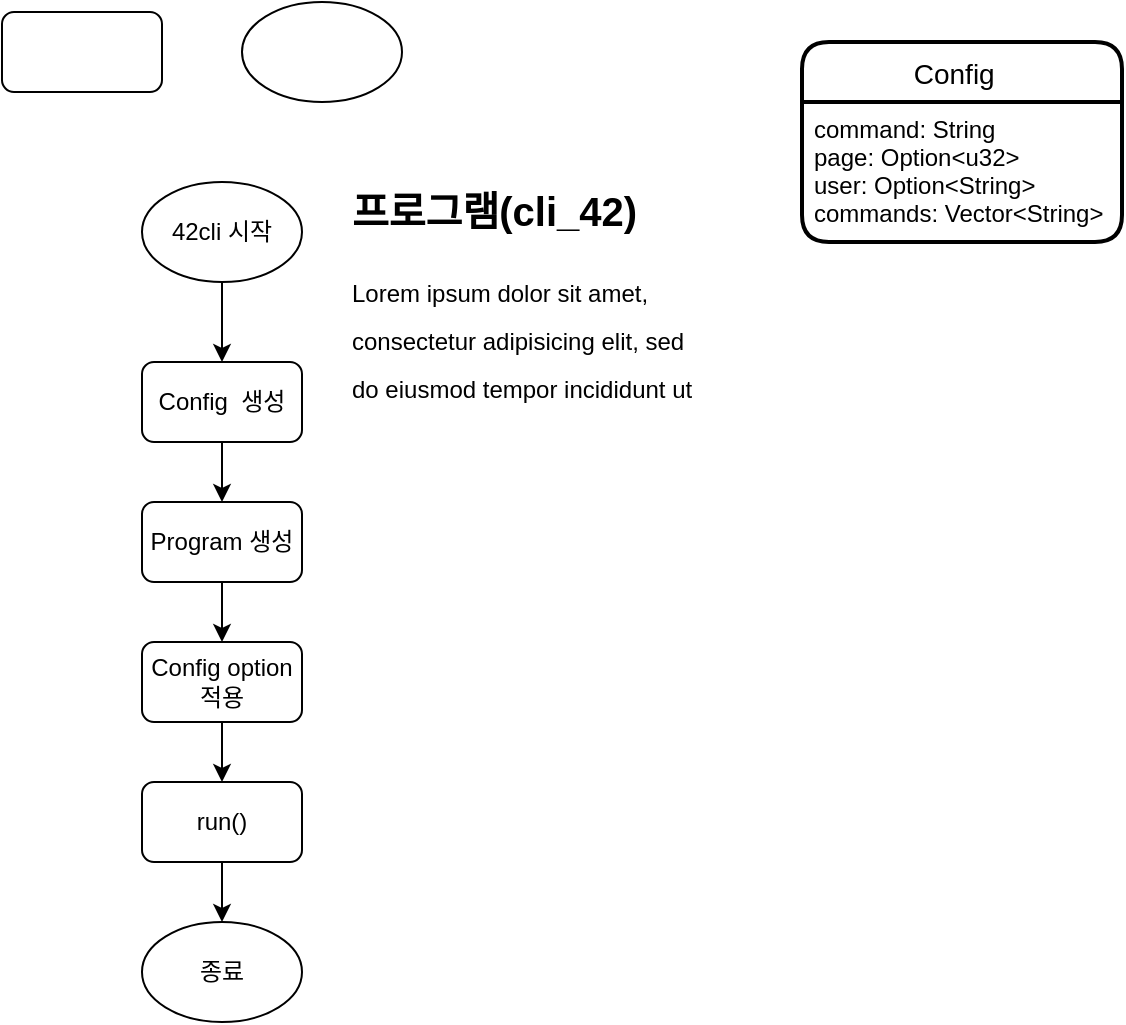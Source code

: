 <mxfile version="16.5.6" type="github" pages="3">
  <diagram id="rfSWHlRA1yjYHvfrcOm9" name="main">
    <mxGraphModel dx="1425" dy="758" grid="1" gridSize="10" guides="1" tooltips="1" connect="1" arrows="1" fold="1" page="1" pageScale="1" pageWidth="827" pageHeight="1169" math="0" shadow="0">
      <root>
        <mxCell id="0" />
        <mxCell id="1" parent="0" />
        <mxCell id="764dK100W6ZVJjYmW9kR-3" value="" style="rounded=1;whiteSpace=wrap;html=1;" parent="1" vertex="1">
          <mxGeometry x="20" y="15" width="80" height="40" as="geometry" />
        </mxCell>
        <mxCell id="764dK100W6ZVJjYmW9kR-4" value="" style="ellipse;whiteSpace=wrap;html=1;" parent="1" vertex="1">
          <mxGeometry x="140" y="10" width="80" height="50" as="geometry" />
        </mxCell>
        <mxCell id="FwEQjmBujWVivrQduoge-20" style="edgeStyle=orthogonalEdgeStyle;rounded=0;orthogonalLoop=1;jettySize=auto;html=1;entryX=0.5;entryY=0;entryDx=0;entryDy=0;" edge="1" parent="1" source="GnGDzx6rF02MtYw-4L2f-1" target="FwEQjmBujWVivrQduoge-1">
          <mxGeometry relative="1" as="geometry" />
        </mxCell>
        <mxCell id="GnGDzx6rF02MtYw-4L2f-1" value="42cli 시작" style="ellipse;whiteSpace=wrap;html=1;" parent="1" vertex="1">
          <mxGeometry x="90" y="100" width="80" height="50" as="geometry" />
        </mxCell>
        <mxCell id="FwEQjmBujWVivrQduoge-21" style="edgeStyle=orthogonalEdgeStyle;rounded=0;orthogonalLoop=1;jettySize=auto;html=1;entryX=0.5;entryY=0;entryDx=0;entryDy=0;" edge="1" parent="1" source="FwEQjmBujWVivrQduoge-1" target="FwEQjmBujWVivrQduoge-14">
          <mxGeometry relative="1" as="geometry" />
        </mxCell>
        <mxCell id="FwEQjmBujWVivrQduoge-1" value="Config &amp;nbsp;생성" style="rounded=1;whiteSpace=wrap;html=1;" vertex="1" parent="1">
          <mxGeometry x="90" y="190" width="80" height="40" as="geometry" />
        </mxCell>
        <mxCell id="FwEQjmBujWVivrQduoge-12" value="Config  " style="swimlane;childLayout=stackLayout;horizontal=1;startSize=30;horizontalStack=0;rounded=1;fontSize=14;fontStyle=0;strokeWidth=2;resizeParent=0;resizeLast=1;shadow=0;dashed=0;align=center;" vertex="1" parent="1">
          <mxGeometry x="420" y="30" width="160" height="100" as="geometry" />
        </mxCell>
        <mxCell id="FwEQjmBujWVivrQduoge-13" value="command: String&#xa;page: Option&lt;u32&gt;&#xa;user: Option&lt;String&gt;&#xa;commands: Vector&lt;String&gt;" style="align=left;strokeColor=none;fillColor=none;spacingLeft=4;fontSize=12;verticalAlign=top;resizable=0;rotatable=0;part=1;" vertex="1" parent="FwEQjmBujWVivrQduoge-12">
          <mxGeometry y="30" width="160" height="70" as="geometry" />
        </mxCell>
        <mxCell id="FwEQjmBujWVivrQduoge-22" style="edgeStyle=orthogonalEdgeStyle;rounded=0;orthogonalLoop=1;jettySize=auto;html=1;entryX=0.5;entryY=0;entryDx=0;entryDy=0;" edge="1" parent="1" source="FwEQjmBujWVivrQduoge-14" target="FwEQjmBujWVivrQduoge-16">
          <mxGeometry relative="1" as="geometry" />
        </mxCell>
        <mxCell id="FwEQjmBujWVivrQduoge-14" value="Program 생성" style="rounded=1;whiteSpace=wrap;html=1;" vertex="1" parent="1">
          <mxGeometry x="90" y="260" width="80" height="40" as="geometry" />
        </mxCell>
        <mxCell id="FwEQjmBujWVivrQduoge-24" style="edgeStyle=orthogonalEdgeStyle;rounded=0;orthogonalLoop=1;jettySize=auto;html=1;entryX=0.5;entryY=0;entryDx=0;entryDy=0;" edge="1" parent="1" source="FwEQjmBujWVivrQduoge-15" target="FwEQjmBujWVivrQduoge-18">
          <mxGeometry relative="1" as="geometry" />
        </mxCell>
        <mxCell id="FwEQjmBujWVivrQduoge-15" value="run()" style="rounded=1;whiteSpace=wrap;html=1;" vertex="1" parent="1">
          <mxGeometry x="90" y="400" width="80" height="40" as="geometry" />
        </mxCell>
        <mxCell id="FwEQjmBujWVivrQduoge-23" style="edgeStyle=orthogonalEdgeStyle;rounded=0;orthogonalLoop=1;jettySize=auto;html=1;" edge="1" parent="1" source="FwEQjmBujWVivrQduoge-16" target="FwEQjmBujWVivrQduoge-15">
          <mxGeometry relative="1" as="geometry" />
        </mxCell>
        <mxCell id="FwEQjmBujWVivrQduoge-16" value="Config option 적용" style="rounded=1;whiteSpace=wrap;html=1;" vertex="1" parent="1">
          <mxGeometry x="90" y="330" width="80" height="40" as="geometry" />
        </mxCell>
        <mxCell id="FwEQjmBujWVivrQduoge-18" value="종료" style="ellipse;whiteSpace=wrap;html=1;" vertex="1" parent="1">
          <mxGeometry x="90" y="470" width="80" height="50" as="geometry" />
        </mxCell>
        <mxCell id="FwEQjmBujWVivrQduoge-26" value="&lt;h1 style=&quot;font-size: 20px&quot;&gt;&lt;font style=&quot;font-size: 20px&quot;&gt;프로그램(cli_42)&lt;/font&gt;&lt;/h1&gt;&lt;h1 style=&quot;font-size: 20px&quot;&gt;&lt;span style=&quot;font-size: 12px ; font-weight: normal&quot;&gt;Lorem ipsum dolor sit amet, consectetur adipisicing elit, sed do eiusmod tempor incididunt ut labore et dolore magna aliqua.&lt;/span&gt;&lt;br&gt;&lt;/h1&gt;" style="text;html=1;strokeColor=none;fillColor=none;spacing=5;spacingTop=-20;whiteSpace=wrap;overflow=hidden;rounded=0;" vertex="1" parent="1">
          <mxGeometry x="190" y="100" width="190" height="120" as="geometry" />
        </mxCell>
      </root>
    </mxGraphModel>
  </diagram>
  <diagram id="e55Iu-79P5nvvZw5NqBB" name="authorize">
    <mxGraphModel dx="946" dy="707" grid="1" gridSize="10" guides="1" tooltips="1" connect="1" arrows="1" fold="1" page="1" pageScale="1" pageWidth="827" pageHeight="1169" math="0" shadow="0">
      <root>
        <mxCell id="3sD_wJtsq64SFLzfOWBk-0" />
        <mxCell id="3sD_wJtsq64SFLzfOWBk-1" parent="3sD_wJtsq64SFLzfOWBk-0" />
        <mxCell id="lNJrv7x3pQiP6hydv-Lr-0" value="" style="group" vertex="1" connectable="0" parent="3sD_wJtsq64SFLzfOWBk-1">
          <mxGeometry x="250" y="40" width="220" height="554.5" as="geometry" />
        </mxCell>
        <mxCell id="lNJrv7x3pQiP6hydv-Lr-1" value="authorize()" style="ellipse;whiteSpace=wrap;html=1;" vertex="1" parent="lNJrv7x3pQiP6hydv-Lr-0">
          <mxGeometry width="80" height="50" as="geometry" />
        </mxCell>
        <mxCell id="lNJrv7x3pQiP6hydv-Lr-2" value=".env 파일 열기" style="rounded=1;whiteSpace=wrap;html=1;" vertex="1" parent="lNJrv7x3pQiP6hydv-Lr-0">
          <mxGeometry y="80" width="80" height="40" as="geometry" />
        </mxCell>
        <mxCell id="lNJrv7x3pQiP6hydv-Lr-3" style="edgeStyle=orthogonalEdgeStyle;rounded=0;orthogonalLoop=1;jettySize=auto;html=1;exitX=0.5;exitY=1;exitDx=0;exitDy=0;entryX=0.5;entryY=0;entryDx=0;entryDy=0;" edge="1" parent="lNJrv7x3pQiP6hydv-Lr-0" source="lNJrv7x3pQiP6hydv-Lr-1" target="lNJrv7x3pQiP6hydv-Lr-2">
          <mxGeometry relative="1" as="geometry" />
        </mxCell>
        <mxCell id="lNJrv7x3pQiP6hydv-Lr-4" value="client 설정" style="rounded=1;whiteSpace=wrap;html=1;" vertex="1" parent="lNJrv7x3pQiP6hydv-Lr-0">
          <mxGeometry y="150" width="80" height="40" as="geometry" />
        </mxCell>
        <mxCell id="lNJrv7x3pQiP6hydv-Lr-5" style="edgeStyle=orthogonalEdgeStyle;rounded=0;orthogonalLoop=1;jettySize=auto;html=1;exitX=0.5;exitY=1;exitDx=0;exitDy=0;entryX=0.5;entryY=0;entryDx=0;entryDy=0;" edge="1" parent="lNJrv7x3pQiP6hydv-Lr-0" source="lNJrv7x3pQiP6hydv-Lr-2" target="lNJrv7x3pQiP6hydv-Lr-4">
          <mxGeometry relative="1" as="geometry" />
        </mxCell>
        <mxCell id="lNJrv7x3pQiP6hydv-Lr-6" value="&lt;h1 style=&quot;font-size: 14px&quot;&gt;&lt;font style=&quot;font-size: 14px&quot;&gt;client 설정&lt;/font&gt;&lt;/h1&gt;&lt;div&gt;&lt;font style=&quot;font-size: 12px&quot;&gt;client_id,&lt;/font&gt;&lt;/div&gt;&lt;div&gt;&lt;font style=&quot;font-size: 12px&quot;&gt;client_secret,&lt;/font&gt;&lt;/div&gt;&lt;div&gt;&lt;font style=&quot;font-size: 12px&quot;&gt;auth_url,&lt;/font&gt;&lt;/div&gt;&lt;div&gt;&lt;font style=&quot;font-size: 12px&quot;&gt;token_url,&lt;/font&gt;&lt;/div&gt;&lt;div&gt;&lt;font style=&quot;font-size: 12px&quot;&gt;redirect_uri&lt;/font&gt;&lt;/div&gt;" style="text;html=1;strokeColor=none;fillColor=none;spacing=5;spacingTop=-20;whiteSpace=wrap;overflow=hidden;rounded=0;" vertex="1" parent="lNJrv7x3pQiP6hydv-Lr-0">
          <mxGeometry x="110" y="120" width="90" height="100" as="geometry" />
        </mxCell>
        <mxCell id="lNJrv7x3pQiP6hydv-Lr-7" value="" style="edgeStyle=orthogonalEdgeStyle;rounded=0;orthogonalLoop=1;jettySize=auto;html=1;fontSize=12;dashed=1;dashPattern=1 2;" edge="1" parent="lNJrv7x3pQiP6hydv-Lr-0" source="lNJrv7x3pQiP6hydv-Lr-4" target="lNJrv7x3pQiP6hydv-Lr-6">
          <mxGeometry relative="1" as="geometry" />
        </mxCell>
        <mxCell id="lNJrv7x3pQiP6hydv-Lr-8" value="auth_url 연결" style="rounded=1;whiteSpace=wrap;html=1;" vertex="1" parent="lNJrv7x3pQiP6hydv-Lr-0">
          <mxGeometry x="140" y="290" width="80" height="40" as="geometry" />
        </mxCell>
        <mxCell id="lNJrv7x3pQiP6hydv-Lr-9" value="access_token 획득" style="rounded=1;whiteSpace=wrap;html=1;" vertex="1" parent="lNJrv7x3pQiP6hydv-Lr-0">
          <mxGeometry y="430" width="80" height="40" as="geometry" />
        </mxCell>
        <mxCell id="lNJrv7x3pQiP6hydv-Lr-10" value="user" style="edgeStyle=orthogonalEdgeStyle;rounded=0;orthogonalLoop=1;jettySize=auto;html=1;exitX=1;exitY=0.5;exitDx=0;exitDy=0;entryX=0.5;entryY=0;entryDx=0;entryDy=0;fontSize=12;" edge="1" parent="lNJrv7x3pQiP6hydv-Lr-0" source="lNJrv7x3pQiP6hydv-Lr-11" target="lNJrv7x3pQiP6hydv-Lr-8">
          <mxGeometry relative="1" as="geometry" />
        </mxCell>
        <mxCell id="lNJrv7x3pQiP6hydv-Lr-11" value="auth_url &amp;nbsp;생성" style="rounded=1;whiteSpace=wrap;html=1;" vertex="1" parent="lNJrv7x3pQiP6hydv-Lr-0">
          <mxGeometry y="220" width="80" height="40" as="geometry" />
        </mxCell>
        <mxCell id="lNJrv7x3pQiP6hydv-Lr-12" style="edgeStyle=orthogonalEdgeStyle;rounded=0;orthogonalLoop=1;jettySize=auto;html=1;exitX=0.5;exitY=1;exitDx=0;exitDy=0;entryX=0.5;entryY=0;entryDx=0;entryDy=0;fontSize=12;" edge="1" parent="lNJrv7x3pQiP6hydv-Lr-0" source="lNJrv7x3pQiP6hydv-Lr-4" target="lNJrv7x3pQiP6hydv-Lr-11">
          <mxGeometry relative="1" as="geometry" />
        </mxCell>
        <mxCell id="lNJrv7x3pQiP6hydv-Lr-13" value="local server 생성 후 listen" style="rounded=1;whiteSpace=wrap;html=1;" vertex="1" parent="lNJrv7x3pQiP6hydv-Lr-0">
          <mxGeometry y="290" width="80" height="40" as="geometry" />
        </mxCell>
        <mxCell id="lNJrv7x3pQiP6hydv-Lr-14" value="&lt;font size=&quot;1&quot;&gt;server&lt;/font&gt;" style="edgeStyle=orthogonalEdgeStyle;rounded=0;orthogonalLoop=1;jettySize=auto;html=1;exitX=0.5;exitY=1;exitDx=0;exitDy=0;entryX=0.5;entryY=0;entryDx=0;entryDy=0;fontSize=12;" edge="1" parent="lNJrv7x3pQiP6hydv-Lr-0" source="lNJrv7x3pQiP6hydv-Lr-11" target="lNJrv7x3pQiP6hydv-Lr-13">
          <mxGeometry relative="1" as="geometry" />
        </mxCell>
        <mxCell id="lNJrv7x3pQiP6hydv-Lr-15" value="" style="edgeStyle=orthogonalEdgeStyle;rounded=0;orthogonalLoop=1;jettySize=auto;html=1;fontSize=11;" edge="1" parent="lNJrv7x3pQiP6hydv-Lr-0" source="lNJrv7x3pQiP6hydv-Lr-16" target="lNJrv7x3pQiP6hydv-Lr-9">
          <mxGeometry relative="1" as="geometry" />
        </mxCell>
        <mxCell id="lNJrv7x3pQiP6hydv-Lr-16" value="code 값 획득" style="rounded=1;whiteSpace=wrap;html=1;" vertex="1" parent="lNJrv7x3pQiP6hydv-Lr-0">
          <mxGeometry y="360" width="80" height="40" as="geometry" />
        </mxCell>
        <mxCell id="lNJrv7x3pQiP6hydv-Lr-17" value="&lt;b&gt;&lt;font color=&quot;#ff00ff&quot; style=&quot;font-size: 13px&quot;&gt;2&lt;/font&gt;&lt;/b&gt;" style="edgeStyle=orthogonalEdgeStyle;rounded=0;orthogonalLoop=1;jettySize=auto;html=1;fontSize=11;" edge="1" parent="lNJrv7x3pQiP6hydv-Lr-0" source="lNJrv7x3pQiP6hydv-Lr-13" target="lNJrv7x3pQiP6hydv-Lr-16">
          <mxGeometry relative="1" as="geometry" />
        </mxCell>
        <mxCell id="lNJrv7x3pQiP6hydv-Lr-18" value="&lt;b&gt;&lt;font color=&quot;#ff00ff&quot; style=&quot;font-size: 13px&quot;&gt;1&lt;/font&gt;&lt;/b&gt;" style="edgeStyle=orthogonalEdgeStyle;rounded=0;orthogonalLoop=1;jettySize=auto;html=1;entryX=1;entryY=0.5;entryDx=0;entryDy=0;fontSize=11;" edge="1" parent="lNJrv7x3pQiP6hydv-Lr-0" source="lNJrv7x3pQiP6hydv-Lr-19" target="lNJrv7x3pQiP6hydv-Lr-13">
          <mxGeometry relative="1" as="geometry" />
        </mxCell>
        <mxCell id="lNJrv7x3pQiP6hydv-Lr-19" value="authorize" style="ellipse;whiteSpace=wrap;html=1;" vertex="1" parent="lNJrv7x3pQiP6hydv-Lr-0">
          <mxGeometry x="140" y="355" width="80" height="50" as="geometry" />
        </mxCell>
        <mxCell id="lNJrv7x3pQiP6hydv-Lr-20" value="" style="edgeStyle=orthogonalEdgeStyle;rounded=0;orthogonalLoop=1;jettySize=auto;html=1;fontSize=11;" edge="1" parent="lNJrv7x3pQiP6hydv-Lr-0" source="lNJrv7x3pQiP6hydv-Lr-8" target="lNJrv7x3pQiP6hydv-Lr-19">
          <mxGeometry relative="1" as="geometry" />
        </mxCell>
        <mxCell id="lNJrv7x3pQiP6hydv-Lr-21" value="return access_token" style="ellipse;whiteSpace=wrap;html=1;" vertex="1" parent="lNJrv7x3pQiP6hydv-Lr-0">
          <mxGeometry y="504.5" width="80" height="50" as="geometry" />
        </mxCell>
        <mxCell id="lNJrv7x3pQiP6hydv-Lr-22" value="" style="edgeStyle=orthogonalEdgeStyle;rounded=0;orthogonalLoop=1;jettySize=auto;html=1;fontSize=13;fontColor=#FF00FF;" edge="1" parent="lNJrv7x3pQiP6hydv-Lr-0" source="lNJrv7x3pQiP6hydv-Lr-9" target="lNJrv7x3pQiP6hydv-Lr-21">
          <mxGeometry relative="1" as="geometry" />
        </mxCell>
        <mxCell id="lNJrv7x3pQiP6hydv-Lr-23" value="&lt;b&gt;&lt;font style=&quot;font-size: 20px&quot;&gt;OAuth2&lt;/font&gt;&lt;/b&gt;" style="text;html=1;strokeColor=none;fillColor=none;align=center;verticalAlign=middle;whiteSpace=wrap;rounded=0;" vertex="1" parent="lNJrv7x3pQiP6hydv-Lr-0">
          <mxGeometry x="115" y="21" width="60" height="30" as="geometry" />
        </mxCell>
      </root>
    </mxGraphModel>
  </diagram>
  <diagram id="yT88B2OJ45533Un7O5fe" name="check">
    <mxGraphModel dx="946" dy="707" grid="1" gridSize="10" guides="1" tooltips="1" connect="1" arrows="1" fold="1" page="1" pageScale="1" pageWidth="827" pageHeight="1169" math="0" shadow="0">
      <root>
        <mxCell id="mFQbu6Bq32w65GMkH_mq-0" />
        <mxCell id="mFQbu6Bq32w65GMkH_mq-1" parent="mFQbu6Bq32w65GMkH_mq-0" />
        <mxCell id="YpD9SFNONi66p4-0XJgp-0" style="edgeStyle=orthogonalEdgeStyle;rounded=0;orthogonalLoop=1;jettySize=auto;html=1;exitX=0.5;exitY=1;exitDx=0;exitDy=0;entryX=0.5;entryY=0;entryDx=0;entryDy=0;fontSize=12;" edge="1" parent="mFQbu6Bq32w65GMkH_mq-1" source="YpD9SFNONi66p4-0XJgp-1" target="YpD9SFNONi66p4-0XJgp-4">
          <mxGeometry relative="1" as="geometry" />
        </mxCell>
        <mxCell id="YpD9SFNONi66p4-0XJgp-1" value="check_token_&lt;br&gt;validity()" style="ellipse;whiteSpace=wrap;html=1;" vertex="1" parent="mFQbu6Bq32w65GMkH_mq-1">
          <mxGeometry x="50" y="20" width="80" height="50" as="geometry" />
        </mxCell>
        <mxCell id="YpD9SFNONi66p4-0XJgp-2" value="YES" style="edgeStyle=orthogonalEdgeStyle;rounded=0;orthogonalLoop=1;jettySize=auto;html=1;exitX=0.5;exitY=1;exitDx=0;exitDy=0;entryX=0.5;entryY=0;entryDx=0;entryDy=0;fontSize=12;" edge="1" parent="mFQbu6Bq32w65GMkH_mq-1" source="YpD9SFNONi66p4-0XJgp-4" target="YpD9SFNONi66p4-0XJgp-7">
          <mxGeometry relative="1" as="geometry" />
        </mxCell>
        <mxCell id="YpD9SFNONi66p4-0XJgp-3" value="NO" style="edgeStyle=orthogonalEdgeStyle;rounded=0;orthogonalLoop=1;jettySize=auto;html=1;exitX=1;exitY=0.5;exitDx=0;exitDy=0;entryX=0;entryY=0.5;entryDx=0;entryDy=0;fontSize=12;" edge="1" parent="mFQbu6Bq32w65GMkH_mq-1" source="YpD9SFNONi66p4-0XJgp-4" target="YpD9SFNONi66p4-0XJgp-6">
          <mxGeometry relative="1" as="geometry" />
        </mxCell>
        <mxCell id="YpD9SFNONi66p4-0XJgp-4" value="&lt;font style=&quot;font-size: 12px&quot;&gt;access_token&lt;br&gt;&lt;/font&gt;&lt;font style=&quot;font-size: 12px&quot;&gt;inside .env&lt;/font&gt;" style="rhombus;whiteSpace=wrap;html=1;fontSize=20;" vertex="1" parent="mFQbu6Bq32w65GMkH_mq-1">
          <mxGeometry x="40" y="100" width="100" height="100" as="geometry" />
        </mxCell>
        <mxCell id="YpD9SFNONi66p4-0XJgp-5" style="edgeStyle=orthogonalEdgeStyle;rounded=0;orthogonalLoop=1;jettySize=auto;html=1;exitX=1;exitY=0.5;exitDx=0;exitDy=0;entryX=0;entryY=0.5;entryDx=0;entryDy=0;fontSize=12;" edge="1" parent="mFQbu6Bq32w65GMkH_mq-1" source="YpD9SFNONi66p4-0XJgp-6" target="YpD9SFNONi66p4-0XJgp-8">
          <mxGeometry relative="1" as="geometry" />
        </mxCell>
        <UserObject label="authorize()" id="YpD9SFNONi66p4-0XJgp-6">
          <mxCell style="rounded=1;whiteSpace=wrap;html=1;" vertex="1" parent="mFQbu6Bq32w65GMkH_mq-1">
            <mxGeometry x="180" y="130" width="80" height="40" as="geometry" />
          </mxCell>
        </UserObject>
        <mxCell id="nWomqtY7WZ7Cnpu3SKju-40" style="edgeStyle=orthogonalEdgeStyle;rounded=0;orthogonalLoop=1;jettySize=auto;html=1;exitX=0.5;exitY=1;exitDx=0;exitDy=0;entryX=0.5;entryY=0;entryDx=0;entryDy=0;fontSize=12;fillColor=#ffe6cc;strokeColor=#d79b00;dashed=1;strokeWidth=3;" edge="1" parent="mFQbu6Bq32w65GMkH_mq-1" source="YpD9SFNONi66p4-0XJgp-7" target="nWomqtY7WZ7Cnpu3SKju-0">
          <mxGeometry relative="1" as="geometry" />
        </mxCell>
        <mxCell id="YpD9SFNONi66p4-0XJgp-7" value="check_token()" style="rounded=1;whiteSpace=wrap;html=1;" vertex="1" parent="mFQbu6Bq32w65GMkH_mq-1">
          <mxGeometry x="50" y="230" width="80" height="40" as="geometry" />
        </mxCell>
        <mxCell id="YpD9SFNONi66p4-0XJgp-8" value="write to .env" style="rounded=1;whiteSpace=wrap;html=1;" vertex="1" parent="mFQbu6Bq32w65GMkH_mq-1">
          <mxGeometry x="300" y="130" width="80" height="40" as="geometry" />
        </mxCell>
        <mxCell id="2EJWPzLPJZBOeevU3yxt-0" value="update .env" style="ellipse;whiteSpace=wrap;html=1;" vertex="1" parent="mFQbu6Bq32w65GMkH_mq-1">
          <mxGeometry x="520" y="20" width="80" height="50" as="geometry" />
        </mxCell>
        <mxCell id="2EJWPzLPJZBOeevU3yxt-1" value="file open" style="rounded=1;whiteSpace=wrap;html=1;" vertex="1" parent="mFQbu6Bq32w65GMkH_mq-1">
          <mxGeometry x="520" y="100" width="80" height="40" as="geometry" />
        </mxCell>
        <mxCell id="2EJWPzLPJZBOeevU3yxt-2" style="edgeStyle=orthogonalEdgeStyle;rounded=0;orthogonalLoop=1;jettySize=auto;html=1;exitX=0.5;exitY=1;exitDx=0;exitDy=0;entryX=0.5;entryY=0;entryDx=0;entryDy=0;" edge="1" parent="mFQbu6Bq32w65GMkH_mq-1" source="2EJWPzLPJZBOeevU3yxt-0" target="2EJWPzLPJZBOeevU3yxt-1">
          <mxGeometry relative="1" as="geometry" />
        </mxCell>
        <mxCell id="2EJWPzLPJZBOeevU3yxt-3" value="read a line" style="rounded=1;whiteSpace=wrap;html=1;" vertex="1" parent="mFQbu6Bq32w65GMkH_mq-1">
          <mxGeometry x="520" y="170" width="80" height="40" as="geometry" />
        </mxCell>
        <mxCell id="2EJWPzLPJZBOeevU3yxt-4" style="edgeStyle=orthogonalEdgeStyle;rounded=0;orthogonalLoop=1;jettySize=auto;html=1;exitX=0.5;exitY=1;exitDx=0;exitDy=0;entryX=0.5;entryY=0;entryDx=0;entryDy=0;" edge="1" parent="mFQbu6Bq32w65GMkH_mq-1" source="2EJWPzLPJZBOeevU3yxt-1" target="2EJWPzLPJZBOeevU3yxt-3">
          <mxGeometry relative="1" as="geometry" />
        </mxCell>
        <mxCell id="2EJWPzLPJZBOeevU3yxt-5" value="contains access_token" style="rhombus;whiteSpace=wrap;html=1;" vertex="1" parent="mFQbu6Bq32w65GMkH_mq-1">
          <mxGeometry x="522.5" y="240" width="75" height="80" as="geometry" />
        </mxCell>
        <mxCell id="2EJWPzLPJZBOeevU3yxt-6" style="edgeStyle=orthogonalEdgeStyle;rounded=0;orthogonalLoop=1;jettySize=auto;html=1;exitX=0.5;exitY=1;exitDx=0;exitDy=0;entryX=0.5;entryY=0;entryDx=0;entryDy=0;" edge="1" parent="mFQbu6Bq32w65GMkH_mq-1" source="2EJWPzLPJZBOeevU3yxt-3" target="2EJWPzLPJZBOeevU3yxt-5">
          <mxGeometry relative="1" as="geometry" />
        </mxCell>
        <mxCell id="2EJWPzLPJZBOeevU3yxt-7" value="write to .temp" style="rounded=1;whiteSpace=wrap;html=1;" vertex="1" parent="mFQbu6Bq32w65GMkH_mq-1">
          <mxGeometry x="520" y="350" width="80" height="40" as="geometry" />
        </mxCell>
        <mxCell id="2EJWPzLPJZBOeevU3yxt-8" value="NO" style="edgeStyle=orthogonalEdgeStyle;rounded=0;orthogonalLoop=1;jettySize=auto;html=1;exitX=0.5;exitY=1;exitDx=0;exitDy=0;" edge="1" parent="mFQbu6Bq32w65GMkH_mq-1" source="2EJWPzLPJZBOeevU3yxt-5" target="2EJWPzLPJZBOeevU3yxt-7">
          <mxGeometry relative="1" as="geometry" />
        </mxCell>
        <mxCell id="2EJWPzLPJZBOeevU3yxt-9" style="edgeStyle=orthogonalEdgeStyle;rounded=0;orthogonalLoop=1;jettySize=auto;html=1;exitX=0.5;exitY=1;exitDx=0;exitDy=0;entryX=1;entryY=0.5;entryDx=0;entryDy=0;" edge="1" parent="mFQbu6Bq32w65GMkH_mq-1" source="2EJWPzLPJZBOeevU3yxt-10" target="2EJWPzLPJZBOeevU3yxt-7">
          <mxGeometry relative="1" as="geometry" />
        </mxCell>
        <mxCell id="2EJWPzLPJZBOeevU3yxt-10" value="new access_token" style="rounded=1;whiteSpace=wrap;html=1;" vertex="1" parent="mFQbu6Bq32w65GMkH_mq-1">
          <mxGeometry x="650" y="260" width="80" height="40" as="geometry" />
        </mxCell>
        <mxCell id="2EJWPzLPJZBOeevU3yxt-11" value="YES" style="edgeStyle=orthogonalEdgeStyle;rounded=0;orthogonalLoop=1;jettySize=auto;html=1;exitX=1;exitY=0.5;exitDx=0;exitDy=0;" edge="1" parent="mFQbu6Bq32w65GMkH_mq-1" source="2EJWPzLPJZBOeevU3yxt-5" target="2EJWPzLPJZBOeevU3yxt-10">
          <mxGeometry relative="1" as="geometry" />
        </mxCell>
        <mxCell id="nWomqtY7WZ7Cnpu3SKju-37" style="edgeStyle=orthogonalEdgeStyle;rounded=0;orthogonalLoop=1;jettySize=auto;html=1;exitX=0.5;exitY=1;exitDx=0;exitDy=0;entryX=0.5;entryY=0;entryDx=0;entryDy=0;fontSize=12;" edge="1" parent="mFQbu6Bq32w65GMkH_mq-1" source="nWomqtY7WZ7Cnpu3SKju-0" target="nWomqtY7WZ7Cnpu3SKju-3">
          <mxGeometry relative="1" as="geometry" />
        </mxCell>
        <mxCell id="nWomqtY7WZ7Cnpu3SKju-0" value="check_token()" style="ellipse;whiteSpace=wrap;html=1;" vertex="1" parent="mFQbu6Bq32w65GMkH_mq-1">
          <mxGeometry x="50" y="420" width="80" height="50" as="geometry" />
        </mxCell>
        <mxCell id="nWomqtY7WZ7Cnpu3SKju-36" style="edgeStyle=orthogonalEdgeStyle;rounded=0;orthogonalLoop=1;jettySize=auto;html=1;exitX=0.5;exitY=1;exitDx=0;exitDy=0;entryX=0.5;entryY=0;entryDx=0;entryDy=0;fontSize=12;" edge="1" parent="mFQbu6Bq32w65GMkH_mq-1" source="nWomqtY7WZ7Cnpu3SKju-3" target="nWomqtY7WZ7Cnpu3SKju-28">
          <mxGeometry relative="1" as="geometry" />
        </mxCell>
        <mxCell id="nWomqtY7WZ7Cnpu3SKju-3" value="GET token info" style="rounded=1;whiteSpace=wrap;html=1;" vertex="1" parent="mFQbu6Bq32w65GMkH_mq-1">
          <mxGeometry x="50" y="505" width="80" height="40" as="geometry" />
        </mxCell>
        <mxCell id="nWomqtY7WZ7Cnpu3SKju-23" value="TokenInfo" style="swimlane;childLayout=stackLayout;horizontal=1;startSize=30;horizontalStack=0;rounded=1;fontSize=14;fontStyle=0;strokeWidth=2;resizeParent=0;resizeLast=1;shadow=0;dashed=0;align=center;" vertex="1" parent="mFQbu6Bq32w65GMkH_mq-1">
          <mxGeometry x="522.5" y="480" width="160" height="120" as="geometry" />
        </mxCell>
        <mxCell id="nWomqtY7WZ7Cnpu3SKju-24" value="resource_owner_id: i64&#xa;scopes: Vec&lt;String&gt;&#xa;expires_in_seconds: i64&#xa;application: Application&#xa;created_at: i64" style="align=left;strokeColor=none;fillColor=none;spacingLeft=4;fontSize=12;verticalAlign=top;resizable=0;rotatable=0;part=1;" vertex="1" parent="nWomqtY7WZ7Cnpu3SKju-23">
          <mxGeometry y="30" width="160" height="90" as="geometry" />
        </mxCell>
        <mxCell id="nWomqtY7WZ7Cnpu3SKju-25" value="Application" style="swimlane;childLayout=stackLayout;horizontal=1;startSize=30;horizontalStack=0;rounded=1;fontSize=14;fontStyle=0;strokeWidth=2;resizeParent=0;resizeLast=1;shadow=0;dashed=0;align=center;" vertex="1" parent="mFQbu6Bq32w65GMkH_mq-1">
          <mxGeometry x="522.5" y="670" width="160" height="60" as="geometry" />
        </mxCell>
        <mxCell id="nWomqtY7WZ7Cnpu3SKju-26" value="uid: i64" style="align=left;strokeColor=none;fillColor=none;spacingLeft=4;fontSize=12;verticalAlign=top;resizable=0;rotatable=0;part=1;" vertex="1" parent="nWomqtY7WZ7Cnpu3SKju-25">
          <mxGeometry y="30" width="160" height="30" as="geometry" />
        </mxCell>
        <mxCell id="nWomqtY7WZ7Cnpu3SKju-33" value="YES" style="edgeStyle=orthogonalEdgeStyle;rounded=0;orthogonalLoop=1;jettySize=auto;html=1;exitX=1;exitY=0.5;exitDx=0;exitDy=0;entryX=0;entryY=0.5;entryDx=0;entryDy=0;fontSize=12;" edge="1" parent="mFQbu6Bq32w65GMkH_mq-1" source="nWomqtY7WZ7Cnpu3SKju-28" target="nWomqtY7WZ7Cnpu3SKju-31">
          <mxGeometry relative="1" as="geometry" />
        </mxCell>
        <mxCell id="nWomqtY7WZ7Cnpu3SKju-35" style="edgeStyle=orthogonalEdgeStyle;rounded=0;orthogonalLoop=1;jettySize=auto;html=1;exitX=0.5;exitY=1;exitDx=0;exitDy=0;entryX=0.5;entryY=0;entryDx=0;entryDy=0;fontSize=12;" edge="1" parent="mFQbu6Bq32w65GMkH_mq-1" source="nWomqtY7WZ7Cnpu3SKju-28" target="nWomqtY7WZ7Cnpu3SKju-34">
          <mxGeometry relative="1" as="geometry" />
        </mxCell>
        <mxCell id="nWomqtY7WZ7Cnpu3SKju-28" value="authorized" style="rhombus;whiteSpace=wrap;html=1;fontSize=12;" vertex="1" parent="mFQbu6Bq32w65GMkH_mq-1">
          <mxGeometry x="50" y="580" width="80" height="80" as="geometry" />
        </mxCell>
        <mxCell id="nWomqtY7WZ7Cnpu3SKju-31" value="return" style="ellipse;whiteSpace=wrap;html=1;" vertex="1" parent="mFQbu6Bq32w65GMkH_mq-1">
          <mxGeometry x="180" y="595" width="80" height="50" as="geometry" />
        </mxCell>
        <mxCell id="nWomqtY7WZ7Cnpu3SKju-39" style="edgeStyle=orthogonalEdgeStyle;rounded=0;orthogonalLoop=1;jettySize=auto;html=1;exitX=0.5;exitY=1;exitDx=0;exitDy=0;entryX=0.5;entryY=0;entryDx=0;entryDy=0;fontSize=12;" edge="1" parent="mFQbu6Bq32w65GMkH_mq-1" source="nWomqtY7WZ7Cnpu3SKju-34" target="nWomqtY7WZ7Cnpu3SKju-38">
          <mxGeometry relative="1" as="geometry" />
        </mxCell>
        <UserObject label="authorize()" link="data:page/id,e55Iu-79P5nvvZw5NqBB" id="nWomqtY7WZ7Cnpu3SKju-34">
          <mxCell style="rounded=1;whiteSpace=wrap;html=1;" vertex="1" parent="mFQbu6Bq32w65GMkH_mq-1">
            <mxGeometry x="50" y="700" width="80" height="40" as="geometry" />
          </mxCell>
        </UserObject>
        <mxCell id="nWomqtY7WZ7Cnpu3SKju-41" style="edgeStyle=orthogonalEdgeStyle;rounded=0;orthogonalLoop=1;jettySize=auto;html=1;exitX=1;exitY=0.5;exitDx=0;exitDy=0;entryX=0;entryY=0.5;entryDx=0;entryDy=0;dashed=1;fontSize=12;strokeWidth=3;fillColor=#ffe6cc;strokeColor=#d79b00;" edge="1" parent="mFQbu6Bq32w65GMkH_mq-1" source="nWomqtY7WZ7Cnpu3SKju-38" target="2EJWPzLPJZBOeevU3yxt-0">
          <mxGeometry relative="1" as="geometry">
            <Array as="points">
              <mxPoint x="390" y="800" />
              <mxPoint x="390" y="45" />
            </Array>
          </mxGeometry>
        </mxCell>
        <mxCell id="nWomqtY7WZ7Cnpu3SKju-38" value="update .env" style="rounded=1;whiteSpace=wrap;html=1;" vertex="1" parent="mFQbu6Bq32w65GMkH_mq-1">
          <mxGeometry x="50" y="780" width="80" height="40" as="geometry" />
        </mxCell>
      </root>
    </mxGraphModel>
  </diagram>
</mxfile>
